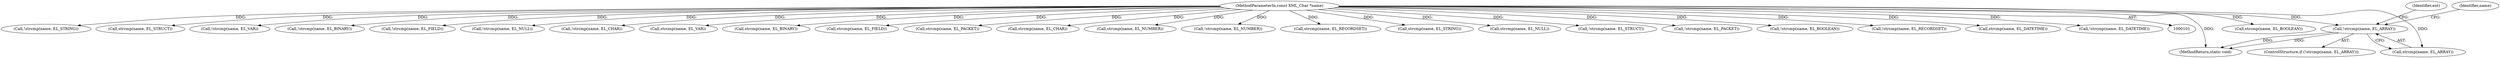 digraph "0_php-src_c4cca4c20e75359c9a13a1f9a36cb7b4e9601d29?w=1@API" {
"1000458" [label="(Call,!strcmp(name, EL_ARRAY))"];
"1000103" [label="(MethodParameterIn,const XML_Char *name)"];
"1000342" [label="(Call,strcmp(name, EL_BOOLEAN))"];
"1000465" [label="(Identifier,ent)"];
"1000142" [label="(Call,!strcmp(name, EL_STRING))"];
"1000893" [label="(MethodReturn,static void)"];
"1000492" [label="(Call,strcmp(name, EL_STRUCT))"];
"1000524" [label="(Call,!strcmp(name, EL_VAR))"];
"1000189" [label="(Call,!strcmp(name, EL_BINARY))"];
"1000742" [label="(Call,!strcmp(name, EL_FIELD))"];
"1000425" [label="(Call,!strcmp(name, EL_NULL))"];
"1000458" [label="(Call,!strcmp(name, EL_ARRAY))"];
"1000493" [label="(Identifier,name)"];
"1000236" [label="(Call,!strcmp(name, EL_CHAR))"];
"1000525" [label="(Call,strcmp(name, EL_VAR))"];
"1000190" [label="(Call,strcmp(name, EL_BINARY))"];
"1000743" [label="(Call,strcmp(name, EL_FIELD))"];
"1000115" [label="(Call,strcmp(name, EL_PACKET))"];
"1000237" [label="(Call,strcmp(name, EL_CHAR))"];
"1000301" [label="(Call,strcmp(name, EL_NUMBER))"];
"1000300" [label="(Call,!strcmp(name, EL_NUMBER))"];
"1000457" [label="(ControlStructure,if (!strcmp(name, EL_ARRAY)))"];
"1000586" [label="(Call,strcmp(name, EL_RECORDSET))"];
"1000143" [label="(Call,strcmp(name, EL_STRING))"];
"1000426" [label="(Call,strcmp(name, EL_NULL))"];
"1000491" [label="(Call,!strcmp(name, EL_STRUCT))"];
"1000103" [label="(MethodParameterIn,const XML_Char *name)"];
"1000114" [label="(Call,!strcmp(name, EL_PACKET))"];
"1000459" [label="(Call,strcmp(name, EL_ARRAY))"];
"1000341" [label="(Call,!strcmp(name, EL_BOOLEAN))"];
"1000585" [label="(Call,!strcmp(name, EL_RECORDSET))"];
"1000861" [label="(Call,strcmp(name, EL_DATETIME))"];
"1000860" [label="(Call,!strcmp(name, EL_DATETIME))"];
"1000458" -> "1000457"  [label="AST: "];
"1000458" -> "1000459"  [label="CFG: "];
"1000459" -> "1000458"  [label="AST: "];
"1000465" -> "1000458"  [label="CFG: "];
"1000493" -> "1000458"  [label="CFG: "];
"1000458" -> "1000893"  [label="DDG: "];
"1000458" -> "1000893"  [label="DDG: "];
"1000103" -> "1000458"  [label="DDG: "];
"1000103" -> "1000101"  [label="AST: "];
"1000103" -> "1000893"  [label="DDG: "];
"1000103" -> "1000114"  [label="DDG: "];
"1000103" -> "1000115"  [label="DDG: "];
"1000103" -> "1000142"  [label="DDG: "];
"1000103" -> "1000143"  [label="DDG: "];
"1000103" -> "1000189"  [label="DDG: "];
"1000103" -> "1000190"  [label="DDG: "];
"1000103" -> "1000236"  [label="DDG: "];
"1000103" -> "1000237"  [label="DDG: "];
"1000103" -> "1000300"  [label="DDG: "];
"1000103" -> "1000301"  [label="DDG: "];
"1000103" -> "1000341"  [label="DDG: "];
"1000103" -> "1000342"  [label="DDG: "];
"1000103" -> "1000425"  [label="DDG: "];
"1000103" -> "1000426"  [label="DDG: "];
"1000103" -> "1000459"  [label="DDG: "];
"1000103" -> "1000491"  [label="DDG: "];
"1000103" -> "1000492"  [label="DDG: "];
"1000103" -> "1000524"  [label="DDG: "];
"1000103" -> "1000525"  [label="DDG: "];
"1000103" -> "1000585"  [label="DDG: "];
"1000103" -> "1000586"  [label="DDG: "];
"1000103" -> "1000742"  [label="DDG: "];
"1000103" -> "1000743"  [label="DDG: "];
"1000103" -> "1000860"  [label="DDG: "];
"1000103" -> "1000861"  [label="DDG: "];
}
